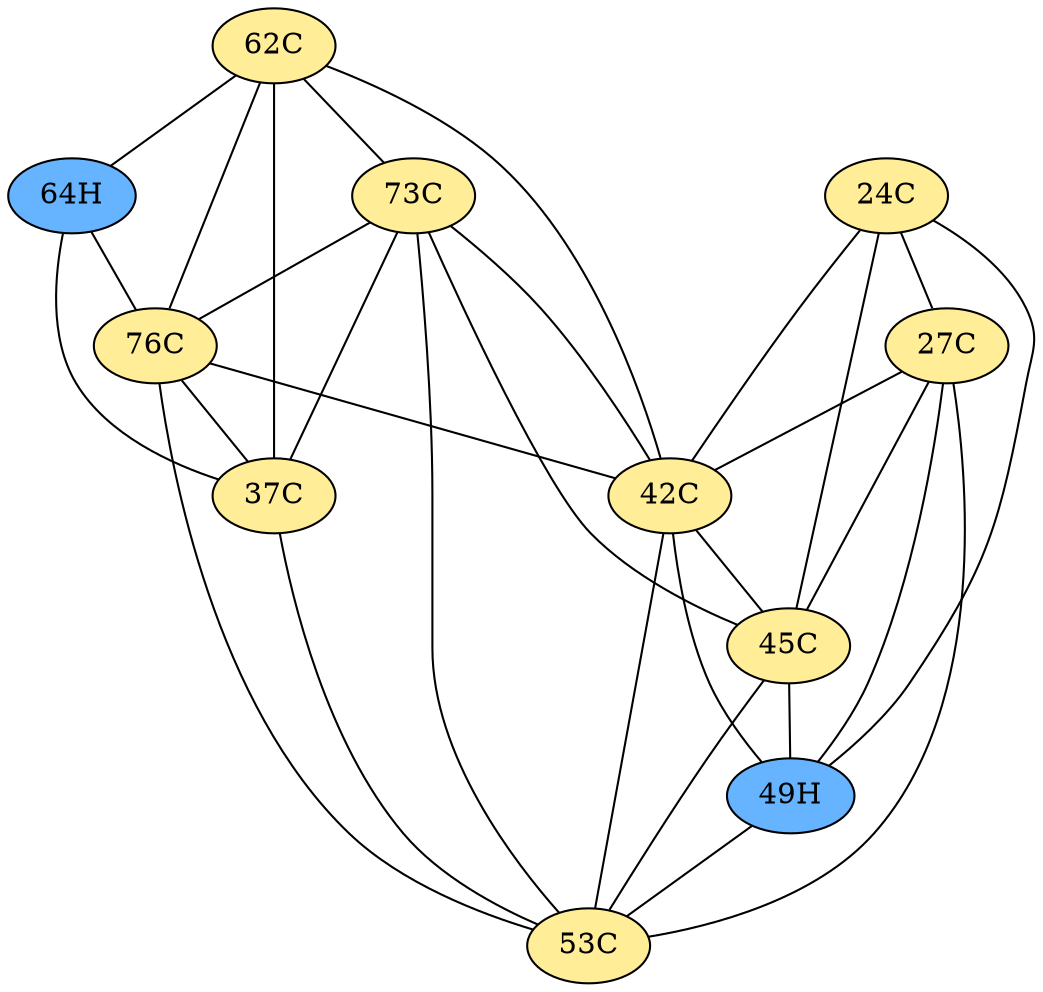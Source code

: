 // The Round Table
graph {
	"62C" [fillcolor="#FFED97" style=radial]
	"37C" [fillcolor="#FFED97" style=radial]
	"62C" -- "37C" [penwidth=1]
	"62C" [fillcolor="#FFED97" style=radial]
	"42C" [fillcolor="#FFED97" style=radial]
	"62C" -- "42C" [penwidth=1]
	"62C" [fillcolor="#FFED97" style=radial]
	"73C" [fillcolor="#FFED97" style=radial]
	"62C" -- "73C" [penwidth=1]
	"62C" [fillcolor="#FFED97" style=radial]
	"76C" [fillcolor="#FFED97" style=radial]
	"62C" -- "76C" [penwidth=1]
	"62C" [fillcolor="#FFED97" style=radial]
	"64H" [fillcolor="#66B3FF" style=radial]
	"62C" -- "64H" [penwidth=1]
	"64H" [fillcolor="#66B3FF" style=radial]
	"37C" [fillcolor="#FFED97" style=radial]
	"64H" -- "37C" [penwidth=1]
	"64H" [fillcolor="#66B3FF" style=radial]
	"76C" [fillcolor="#FFED97" style=radial]
	"64H" -- "76C" [penwidth=1]
	"73C" [fillcolor="#FFED97" style=radial]
	"76C" [fillcolor="#FFED97" style=radial]
	"73C" -- "76C" [penwidth=1]
	"73C" [fillcolor="#FFED97" style=radial]
	"37C" [fillcolor="#FFED97" style=radial]
	"73C" -- "37C" [penwidth=1]
	"73C" [fillcolor="#FFED97" style=radial]
	"42C" [fillcolor="#FFED97" style=radial]
	"73C" -- "42C" [penwidth=1]
	"73C" [fillcolor="#FFED97" style=radial]
	"45C" [fillcolor="#FFED97" style=radial]
	"73C" -- "45C" [penwidth=1]
	"73C" [fillcolor="#FFED97" style=radial]
	"53C" [fillcolor="#FFED97" style=radial]
	"73C" -- "53C" [penwidth=1]
	"76C" [fillcolor="#FFED97" style=radial]
	"37C" [fillcolor="#FFED97" style=radial]
	"76C" -- "37C" [penwidth=1]
	"76C" [fillcolor="#FFED97" style=radial]
	"42C" [fillcolor="#FFED97" style=radial]
	"76C" -- "42C" [penwidth=1]
	"76C" [fillcolor="#FFED97" style=radial]
	"53C" [fillcolor="#FFED97" style=radial]
	"76C" -- "53C" [penwidth=1]
	"24C" [fillcolor="#FFED97" style=radial]
	"27C" [fillcolor="#FFED97" style=radial]
	"24C" -- "27C" [penwidth=1]
	"24C" [fillcolor="#FFED97" style=radial]
	"42C" [fillcolor="#FFED97" style=radial]
	"24C" -- "42C" [penwidth=1]
	"24C" [fillcolor="#FFED97" style=radial]
	"45C" [fillcolor="#FFED97" style=radial]
	"24C" -- "45C" [penwidth=1]
	"24C" [fillcolor="#FFED97" style=radial]
	"49H" [fillcolor="#66B3FF" style=radial]
	"24C" -- "49H" [penwidth=1]
	"27C" [fillcolor="#FFED97" style=radial]
	"42C" [fillcolor="#FFED97" style=radial]
	"27C" -- "42C" [penwidth=1]
	"27C" [fillcolor="#FFED97" style=radial]
	"45C" [fillcolor="#FFED97" style=radial]
	"27C" -- "45C" [penwidth=1]
	"27C" [fillcolor="#FFED97" style=radial]
	"49H" [fillcolor="#66B3FF" style=radial]
	"27C" -- "49H" [penwidth=1]
	"27C" [fillcolor="#FFED97" style=radial]
	"53C" [fillcolor="#FFED97" style=radial]
	"27C" -- "53C" [penwidth=1]
	"37C" [fillcolor="#FFED97" style=radial]
	"53C" [fillcolor="#FFED97" style=radial]
	"37C" -- "53C" [penwidth=1]
	"42C" [fillcolor="#FFED97" style=radial]
	"45C" [fillcolor="#FFED97" style=radial]
	"42C" -- "45C" [penwidth=1]
	"42C" [fillcolor="#FFED97" style=radial]
	"49H" [fillcolor="#66B3FF" style=radial]
	"42C" -- "49H" [penwidth=1]
	"42C" [fillcolor="#FFED97" style=radial]
	"53C" [fillcolor="#FFED97" style=radial]
	"42C" -- "53C" [penwidth=1]
	"45C" [fillcolor="#FFED97" style=radial]
	"49H" [fillcolor="#66B3FF" style=radial]
	"45C" -- "49H" [penwidth=1]
	"45C" [fillcolor="#FFED97" style=radial]
	"53C" [fillcolor="#FFED97" style=radial]
	"45C" -- "53C" [penwidth=1]
	"49H" [fillcolor="#66B3FF" style=radial]
	"53C" [fillcolor="#FFED97" style=radial]
	"49H" -- "53C" [penwidth=1]
}
